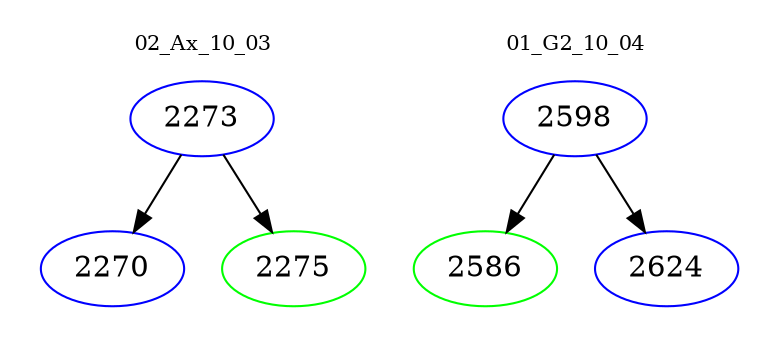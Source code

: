 digraph{
subgraph cluster_0 {
color = white
label = "02_Ax_10_03";
fontsize=10;
T0_2273 [label="2273", color="blue"]
T0_2273 -> T0_2270 [color="black"]
T0_2270 [label="2270", color="blue"]
T0_2273 -> T0_2275 [color="black"]
T0_2275 [label="2275", color="green"]
}
subgraph cluster_1 {
color = white
label = "01_G2_10_04";
fontsize=10;
T1_2598 [label="2598", color="blue"]
T1_2598 -> T1_2586 [color="black"]
T1_2586 [label="2586", color="green"]
T1_2598 -> T1_2624 [color="black"]
T1_2624 [label="2624", color="blue"]
}
}
